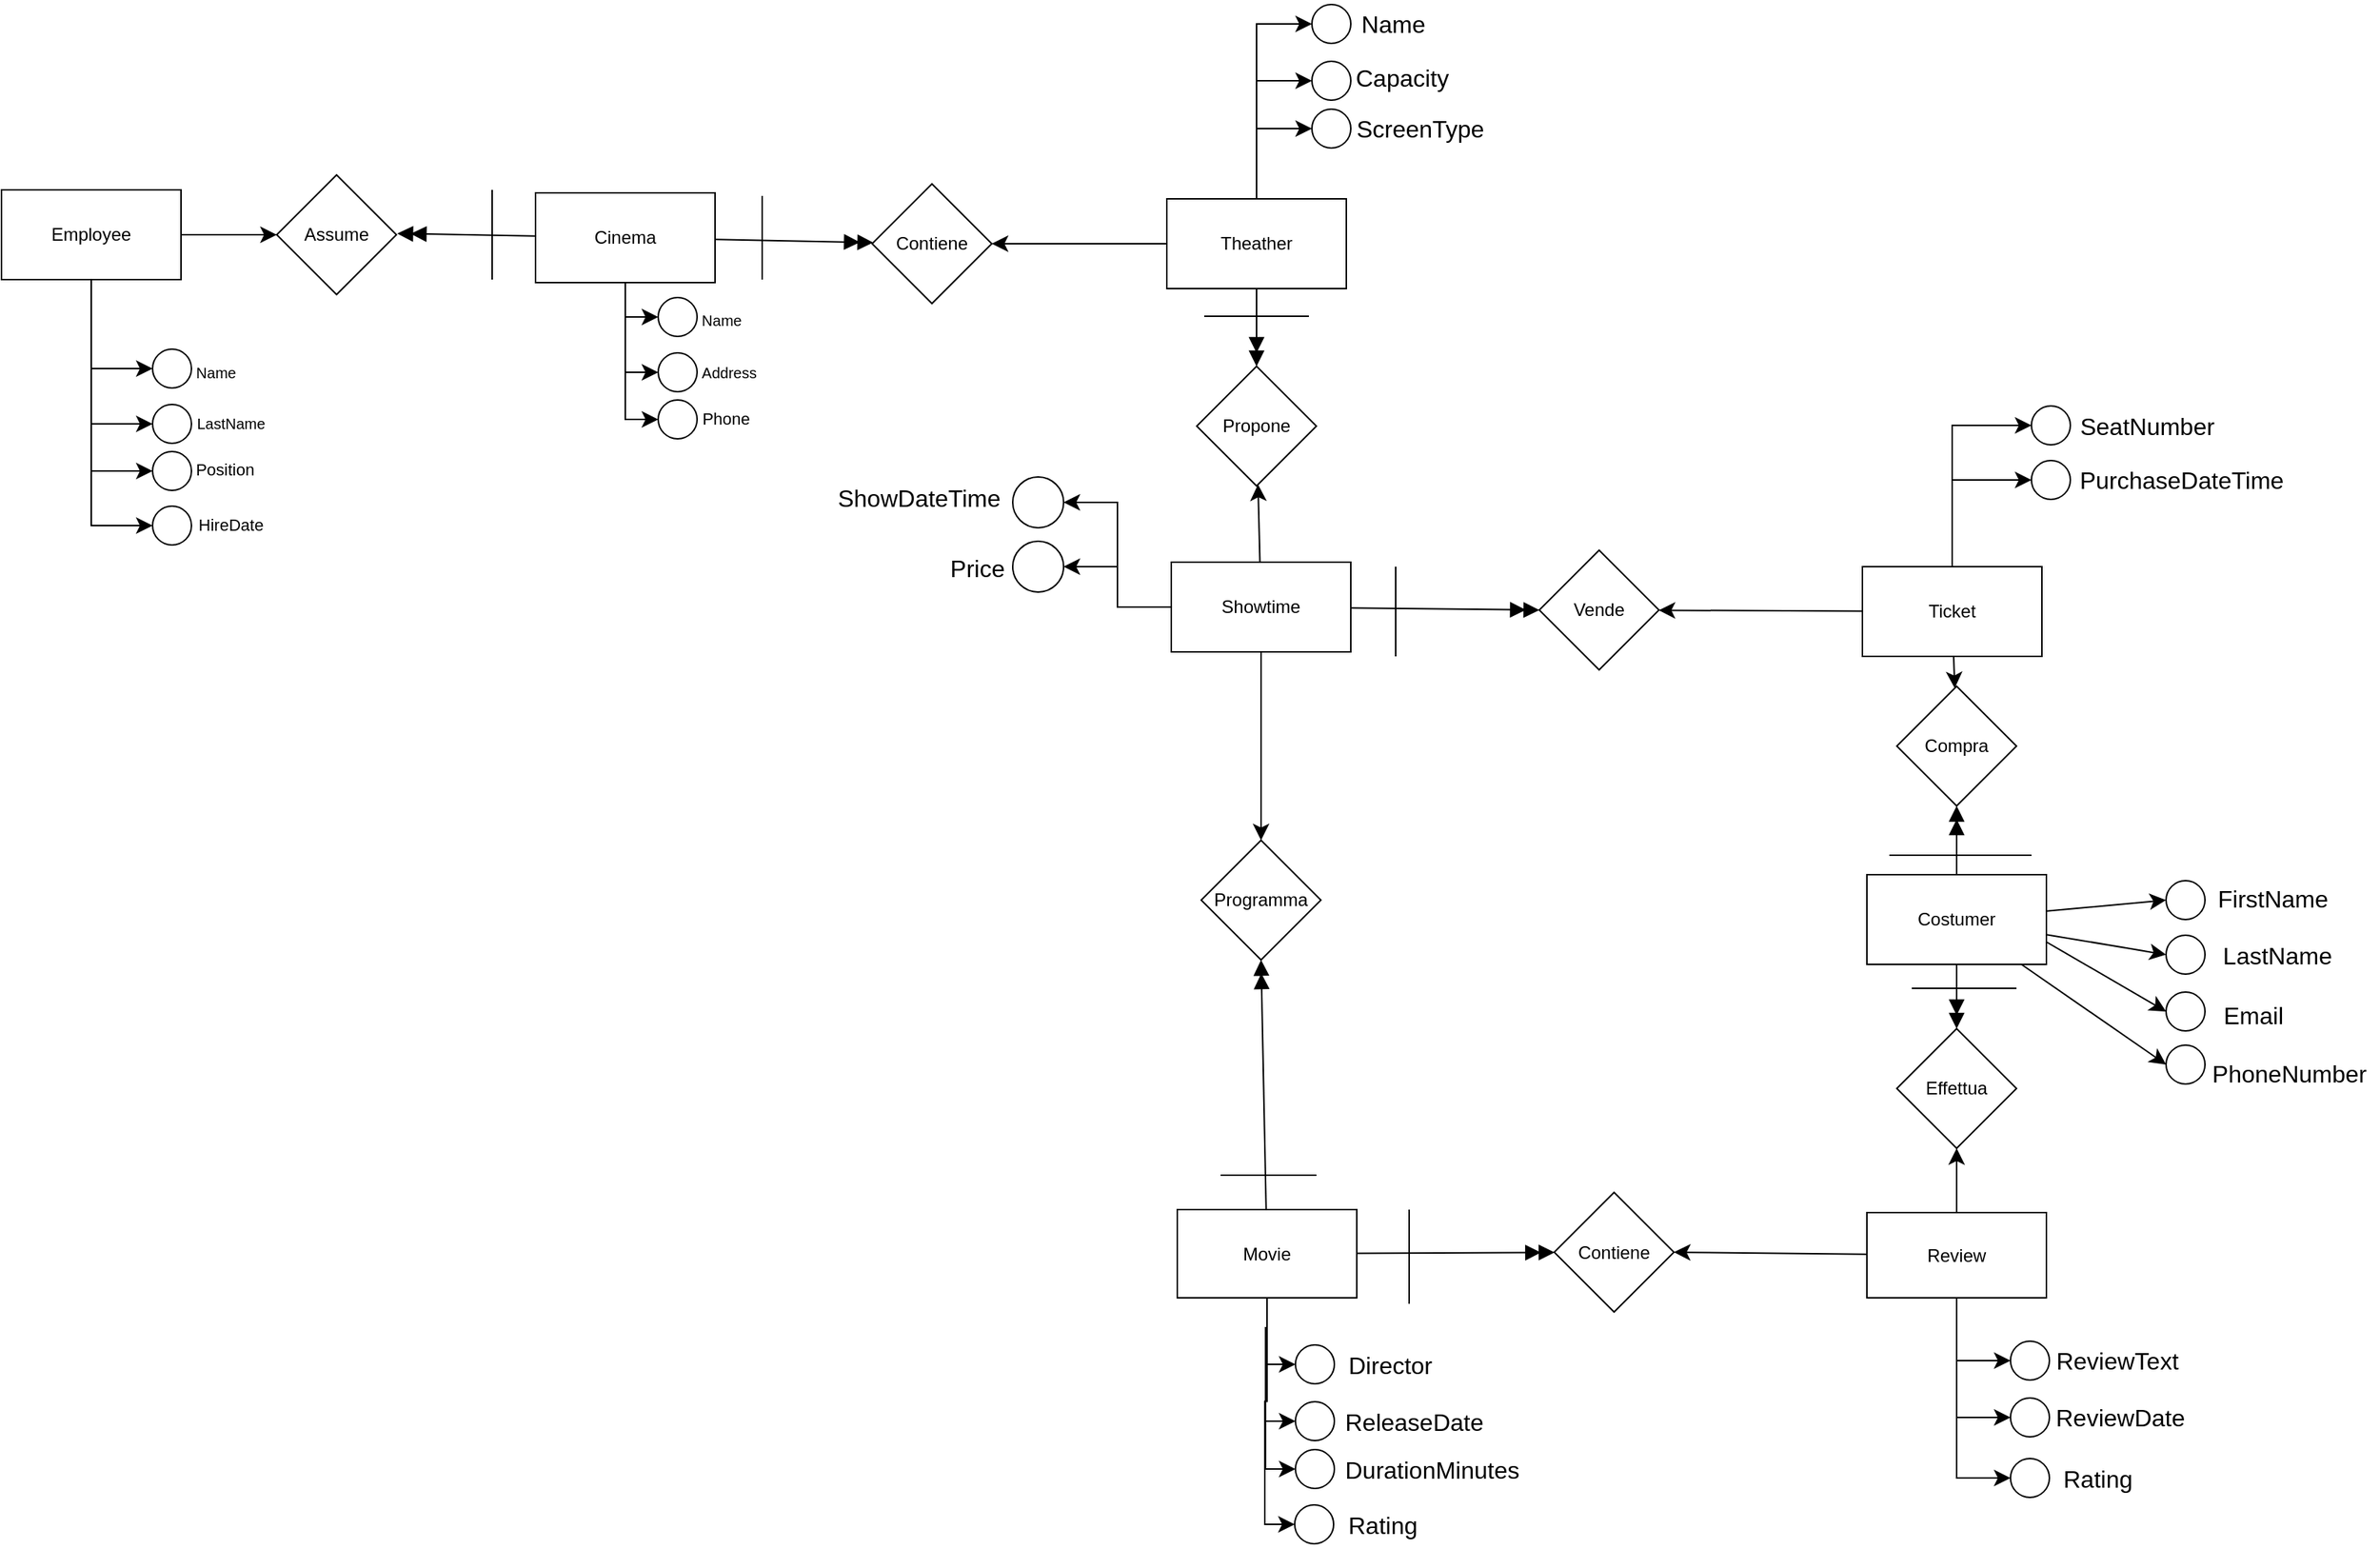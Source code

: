 <mxfile version="24.0.4" type="device">
  <diagram name="Pagina-1" id="0Tp5KuDPUX9IEjLXrzPE">
    <mxGraphModel dx="3469" dy="1516" grid="0" gridSize="10" guides="1" tooltips="1" connect="1" arrows="1" fold="1" page="0" pageScale="1" pageWidth="827" pageHeight="1169" math="0" shadow="0">
      <root>
        <mxCell id="0" />
        <mxCell id="1" parent="0" />
        <mxCell id="72QtoFlMRVsIfOhmQPBF-24" style="edgeStyle=orthogonalEdgeStyle;rounded=0;orthogonalLoop=1;jettySize=auto;html=1;entryX=0;entryY=0.5;entryDx=0;entryDy=0;fontSize=12;startSize=8;endSize=8;" parent="1" source="72QtoFlMRVsIfOhmQPBF-8" target="72QtoFlMRVsIfOhmQPBF-17" edge="1">
          <mxGeometry relative="1" as="geometry" />
        </mxCell>
        <mxCell id="72QtoFlMRVsIfOhmQPBF-25" style="edgeStyle=orthogonalEdgeStyle;rounded=0;orthogonalLoop=1;jettySize=auto;html=1;entryX=0;entryY=0.5;entryDx=0;entryDy=0;fontSize=12;startSize=8;endSize=8;" parent="1" source="72QtoFlMRVsIfOhmQPBF-8" target="72QtoFlMRVsIfOhmQPBF-18" edge="1">
          <mxGeometry relative="1" as="geometry" />
        </mxCell>
        <mxCell id="72QtoFlMRVsIfOhmQPBF-26" style="edgeStyle=orthogonalEdgeStyle;rounded=0;orthogonalLoop=1;jettySize=auto;html=1;fontSize=12;startSize=8;endSize=8;entryX=0;entryY=0.5;entryDx=0;entryDy=0;" parent="1" source="72QtoFlMRVsIfOhmQPBF-8" target="72QtoFlMRVsIfOhmQPBF-19" edge="1">
          <mxGeometry relative="1" as="geometry">
            <mxPoint x="-552" y="79.4" as="targetPoint" />
          </mxGeometry>
        </mxCell>
        <mxCell id="72QtoFlMRVsIfOhmQPBF-39" value="" style="edgeStyle=none;curved=1;rounded=0;orthogonalLoop=1;jettySize=auto;html=1;fontSize=12;startSize=8;endSize=8;endArrow=doubleBlock;endFill=1;" parent="1" source="72QtoFlMRVsIfOhmQPBF-8" target="72QtoFlMRVsIfOhmQPBF-38" edge="1">
          <mxGeometry relative="1" as="geometry" />
        </mxCell>
        <mxCell id="72QtoFlMRVsIfOhmQPBF-44" style="edgeStyle=none;curved=1;rounded=0;orthogonalLoop=1;jettySize=auto;html=1;fontSize=12;startSize=8;endSize=8;endArrow=doubleBlock;endFill=1;" parent="1" source="72QtoFlMRVsIfOhmQPBF-8" edge="1">
          <mxGeometry relative="1" as="geometry">
            <mxPoint x="-704.4" y="-61.8" as="targetPoint" />
          </mxGeometry>
        </mxCell>
        <mxCell id="72QtoFlMRVsIfOhmQPBF-8" value="Cinema" style="rounded=0;whiteSpace=wrap;html=1;" parent="1" vertex="1">
          <mxGeometry x="-612" y="-89" width="120" height="60" as="geometry" />
        </mxCell>
        <mxCell id="72QtoFlMRVsIfOhmQPBF-58" style="edgeStyle=none;curved=1;rounded=0;orthogonalLoop=1;jettySize=auto;html=1;entryX=1;entryY=0.5;entryDx=0;entryDy=0;fontSize=12;startSize=8;endSize=8;" parent="1" source="72QtoFlMRVsIfOhmQPBF-9" target="72QtoFlMRVsIfOhmQPBF-56" edge="1">
          <mxGeometry relative="1" as="geometry" />
        </mxCell>
        <mxCell id="72QtoFlMRVsIfOhmQPBF-67" style="edgeStyle=none;curved=1;rounded=0;orthogonalLoop=1;jettySize=auto;html=1;entryX=0.5;entryY=1;entryDx=0;entryDy=0;fontSize=12;startSize=8;endSize=8;" parent="1" source="72QtoFlMRVsIfOhmQPBF-9" target="72QtoFlMRVsIfOhmQPBF-65" edge="1">
          <mxGeometry relative="1" as="geometry" />
        </mxCell>
        <mxCell id="72QtoFlMRVsIfOhmQPBF-126" style="edgeStyle=orthogonalEdgeStyle;rounded=0;orthogonalLoop=1;jettySize=auto;html=1;fontSize=12;startSize=8;endSize=8;entryX=0;entryY=0.5;entryDx=0;entryDy=0;" parent="1" source="72QtoFlMRVsIfOhmQPBF-9" target="72QtoFlMRVsIfOhmQPBF-120" edge="1">
          <mxGeometry relative="1" as="geometry">
            <mxPoint x="338.0" y="695.429" as="targetPoint" />
          </mxGeometry>
        </mxCell>
        <mxCell id="72QtoFlMRVsIfOhmQPBF-128" style="edgeStyle=orthogonalEdgeStyle;rounded=0;orthogonalLoop=1;jettySize=auto;html=1;fontSize=12;startSize=8;endSize=8;entryX=0;entryY=0.5;entryDx=0;entryDy=0;" parent="1" source="72QtoFlMRVsIfOhmQPBF-9" target="72QtoFlMRVsIfOhmQPBF-118" edge="1">
          <mxGeometry relative="1" as="geometry">
            <mxPoint x="338.0" y="732.0" as="targetPoint" />
          </mxGeometry>
        </mxCell>
        <mxCell id="72QtoFlMRVsIfOhmQPBF-130" style="edgeStyle=orthogonalEdgeStyle;rounded=0;orthogonalLoop=1;jettySize=auto;html=1;fontSize=12;startSize=8;endSize=8;entryX=0;entryY=0.5;entryDx=0;entryDy=0;" parent="1" source="72QtoFlMRVsIfOhmQPBF-9" target="72QtoFlMRVsIfOhmQPBF-123" edge="1">
          <mxGeometry relative="1" as="geometry">
            <mxPoint x="338.0" y="775.429" as="targetPoint" />
          </mxGeometry>
        </mxCell>
        <mxCell id="72QtoFlMRVsIfOhmQPBF-9" value="Review" style="rounded=0;whiteSpace=wrap;html=1;" parent="1" vertex="1">
          <mxGeometry x="278" y="593" width="120" height="57" as="geometry" />
        </mxCell>
        <mxCell id="72QtoFlMRVsIfOhmQPBF-40" style="edgeStyle=none;curved=1;rounded=0;orthogonalLoop=1;jettySize=auto;html=1;entryX=1;entryY=0.5;entryDx=0;entryDy=0;fontSize=12;startSize=8;endSize=8;" parent="1" source="72QtoFlMRVsIfOhmQPBF-10" target="72QtoFlMRVsIfOhmQPBF-38" edge="1">
          <mxGeometry relative="1" as="geometry" />
        </mxCell>
        <mxCell id="72QtoFlMRVsIfOhmQPBF-48" style="edgeStyle=none;curved=1;rounded=0;orthogonalLoop=1;jettySize=auto;html=1;fontSize=12;startSize=8;endSize=8;endArrow=doubleBlock;endFill=1;" parent="1" source="72QtoFlMRVsIfOhmQPBF-10" edge="1">
          <mxGeometry relative="1" as="geometry">
            <mxPoint x="-130" y="27" as="targetPoint" />
          </mxGeometry>
        </mxCell>
        <mxCell id="72QtoFlMRVsIfOhmQPBF-97" style="edgeStyle=orthogonalEdgeStyle;rounded=0;orthogonalLoop=1;jettySize=auto;html=1;fontSize=12;startSize=8;endSize=8;entryX=0;entryY=0.5;entryDx=0;entryDy=0;" parent="1" source="72QtoFlMRVsIfOhmQPBF-10" target="72QtoFlMRVsIfOhmQPBF-78" edge="1">
          <mxGeometry relative="1" as="geometry">
            <mxPoint x="-130" y="-134.286" as="targetPoint" />
          </mxGeometry>
        </mxCell>
        <mxCell id="72QtoFlMRVsIfOhmQPBF-98" style="edgeStyle=orthogonalEdgeStyle;rounded=0;orthogonalLoop=1;jettySize=auto;html=1;fontSize=12;startSize=8;endSize=8;entryX=0;entryY=0.5;entryDx=0;entryDy=0;" parent="1" source="72QtoFlMRVsIfOhmQPBF-10" target="72QtoFlMRVsIfOhmQPBF-77" edge="1">
          <mxGeometry relative="1" as="geometry">
            <mxPoint x="-130" y="-173" as="targetPoint" />
          </mxGeometry>
        </mxCell>
        <mxCell id="72QtoFlMRVsIfOhmQPBF-99" style="edgeStyle=orthogonalEdgeStyle;rounded=0;orthogonalLoop=1;jettySize=auto;html=1;fontSize=12;startSize=8;endSize=8;entryX=0;entryY=0.5;entryDx=0;entryDy=0;" parent="1" source="72QtoFlMRVsIfOhmQPBF-10" target="72QtoFlMRVsIfOhmQPBF-79" edge="1">
          <mxGeometry relative="1" as="geometry">
            <mxPoint x="-130" y="-205.143" as="targetPoint" />
          </mxGeometry>
        </mxCell>
        <mxCell id="72QtoFlMRVsIfOhmQPBF-10" value="Theather" style="rounded=0;whiteSpace=wrap;html=1;" parent="1" vertex="1">
          <mxGeometry x="-190" y="-85" width="120" height="60" as="geometry" />
        </mxCell>
        <mxCell id="72QtoFlMRVsIfOhmQPBF-54" style="edgeStyle=none;curved=1;rounded=0;orthogonalLoop=1;jettySize=auto;html=1;entryX=0.5;entryY=1;entryDx=0;entryDy=0;fontSize=12;startSize=8;endSize=8;endArrow=doubleBlock;endFill=1;" parent="1" source="72QtoFlMRVsIfOhmQPBF-11" target="72QtoFlMRVsIfOhmQPBF-52" edge="1">
          <mxGeometry relative="1" as="geometry" />
        </mxCell>
        <mxCell id="72QtoFlMRVsIfOhmQPBF-57" value="" style="edgeStyle=none;curved=1;rounded=0;orthogonalLoop=1;jettySize=auto;html=1;fontSize=12;startSize=8;endSize=8;endArrow=doubleBlock;endFill=1;" parent="1" source="72QtoFlMRVsIfOhmQPBF-11" target="72QtoFlMRVsIfOhmQPBF-56" edge="1">
          <mxGeometry relative="1" as="geometry" />
        </mxCell>
        <mxCell id="72QtoFlMRVsIfOhmQPBF-114" style="edgeStyle=orthogonalEdgeStyle;rounded=0;orthogonalLoop=1;jettySize=auto;html=1;fontSize=12;startSize=8;endSize=8;entryX=0;entryY=0.5;entryDx=0;entryDy=0;" parent="1" source="72QtoFlMRVsIfOhmQPBF-11" target="72QtoFlMRVsIfOhmQPBF-108" edge="1">
          <mxGeometry relative="1" as="geometry">
            <mxPoint x="-123" y="700.0" as="targetPoint" />
          </mxGeometry>
        </mxCell>
        <mxCell id="72QtoFlMRVsIfOhmQPBF-115" style="edgeStyle=orthogonalEdgeStyle;rounded=0;orthogonalLoop=1;jettySize=auto;html=1;fontSize=12;startSize=8;endSize=8;entryX=0;entryY=0.5;entryDx=0;entryDy=0;" parent="1" source="72QtoFlMRVsIfOhmQPBF-11" target="72QtoFlMRVsIfOhmQPBF-106" edge="1">
          <mxGeometry relative="1" as="geometry">
            <mxPoint x="-123" y="738.857" as="targetPoint" />
          </mxGeometry>
        </mxCell>
        <mxCell id="72QtoFlMRVsIfOhmQPBF-116" style="edgeStyle=orthogonalEdgeStyle;rounded=0;orthogonalLoop=1;jettySize=auto;html=1;fontSize=12;startSize=8;endSize=8;entryX=0;entryY=0.5;entryDx=0;entryDy=0;" parent="1" source="72QtoFlMRVsIfOhmQPBF-11" target="72QtoFlMRVsIfOhmQPBF-107" edge="1">
          <mxGeometry relative="1" as="geometry">
            <mxPoint x="-123" y="766.286" as="targetPoint" />
          </mxGeometry>
        </mxCell>
        <mxCell id="72QtoFlMRVsIfOhmQPBF-117" style="edgeStyle=orthogonalEdgeStyle;rounded=0;orthogonalLoop=1;jettySize=auto;html=1;fontSize=12;startSize=8;endSize=8;entryX=0;entryY=0.5;entryDx=0;entryDy=0;" parent="1" source="72QtoFlMRVsIfOhmQPBF-11" target="72QtoFlMRVsIfOhmQPBF-112" edge="1">
          <mxGeometry relative="1" as="geometry">
            <mxPoint x="-123" y="807.429" as="targetPoint" />
          </mxGeometry>
        </mxCell>
        <mxCell id="72QtoFlMRVsIfOhmQPBF-11" value="Movie" style="rounded=0;whiteSpace=wrap;html=1;" parent="1" vertex="1">
          <mxGeometry x="-183" y="591" width="120" height="59" as="geometry" />
        </mxCell>
        <mxCell id="72QtoFlMRVsIfOhmQPBF-47" value="" style="edgeStyle=none;curved=1;rounded=0;orthogonalLoop=1;jettySize=auto;html=1;fontSize=12;startSize=8;endSize=8;" parent="1" source="72QtoFlMRVsIfOhmQPBF-12" target="72QtoFlMRVsIfOhmQPBF-46" edge="1">
          <mxGeometry relative="1" as="geometry" />
        </mxCell>
        <mxCell id="72QtoFlMRVsIfOhmQPBF-53" value="" style="edgeStyle=none;curved=1;rounded=0;orthogonalLoop=1;jettySize=auto;html=1;fontSize=12;startSize=8;endSize=8;" parent="1" source="72QtoFlMRVsIfOhmQPBF-12" target="72QtoFlMRVsIfOhmQPBF-52" edge="1">
          <mxGeometry relative="1" as="geometry" />
        </mxCell>
        <mxCell id="72QtoFlMRVsIfOhmQPBF-61" style="edgeStyle=none;curved=1;rounded=0;orthogonalLoop=1;jettySize=auto;html=1;entryX=0;entryY=0.5;entryDx=0;entryDy=0;fontSize=12;startSize=8;endSize=8;endArrow=doubleBlock;endFill=1;" parent="1" source="72QtoFlMRVsIfOhmQPBF-12" target="72QtoFlMRVsIfOhmQPBF-59" edge="1">
          <mxGeometry relative="1" as="geometry" />
        </mxCell>
        <mxCell id="72QtoFlMRVsIfOhmQPBF-104" style="edgeStyle=orthogonalEdgeStyle;rounded=0;orthogonalLoop=1;jettySize=auto;html=1;entryX=1;entryY=0.5;entryDx=0;entryDy=0;fontSize=12;startSize=8;endSize=8;" parent="1" source="72QtoFlMRVsIfOhmQPBF-12" target="72QtoFlMRVsIfOhmQPBF-102" edge="1">
          <mxGeometry relative="1" as="geometry" />
        </mxCell>
        <mxCell id="72QtoFlMRVsIfOhmQPBF-105" style="edgeStyle=orthogonalEdgeStyle;rounded=0;orthogonalLoop=1;jettySize=auto;html=1;entryX=1;entryY=0.5;entryDx=0;entryDy=0;fontSize=12;startSize=8;endSize=8;" parent="1" source="72QtoFlMRVsIfOhmQPBF-12" target="72QtoFlMRVsIfOhmQPBF-100" edge="1">
          <mxGeometry relative="1" as="geometry" />
        </mxCell>
        <mxCell id="72QtoFlMRVsIfOhmQPBF-12" value="Showtime" style="rounded=0;whiteSpace=wrap;html=1;" parent="1" vertex="1">
          <mxGeometry x="-187" y="158" width="120" height="60" as="geometry" />
        </mxCell>
        <mxCell id="72QtoFlMRVsIfOhmQPBF-60" value="" style="edgeStyle=none;curved=1;rounded=0;orthogonalLoop=1;jettySize=auto;html=1;fontSize=12;startSize=8;endSize=8;" parent="1" source="72QtoFlMRVsIfOhmQPBF-13" target="72QtoFlMRVsIfOhmQPBF-59" edge="1">
          <mxGeometry relative="1" as="geometry" />
        </mxCell>
        <mxCell id="72QtoFlMRVsIfOhmQPBF-71" style="edgeStyle=none;curved=1;rounded=0;orthogonalLoop=1;jettySize=auto;html=1;fontSize=12;startSize=8;endSize=8;" parent="1" source="72QtoFlMRVsIfOhmQPBF-13" target="72QtoFlMRVsIfOhmQPBF-69" edge="1">
          <mxGeometry relative="1" as="geometry" />
        </mxCell>
        <mxCell id="72QtoFlMRVsIfOhmQPBF-147" style="edgeStyle=orthogonalEdgeStyle;rounded=0;orthogonalLoop=1;jettySize=auto;html=1;entryX=0;entryY=0.5;entryDx=0;entryDy=0;fontSize=12;startSize=8;endSize=8;" parent="1" source="72QtoFlMRVsIfOhmQPBF-13" target="72QtoFlMRVsIfOhmQPBF-146" edge="1">
          <mxGeometry relative="1" as="geometry" />
        </mxCell>
        <mxCell id="72QtoFlMRVsIfOhmQPBF-148" style="edgeStyle=orthogonalEdgeStyle;rounded=0;orthogonalLoop=1;jettySize=auto;html=1;entryX=0;entryY=0.5;entryDx=0;entryDy=0;fontSize=12;startSize=8;endSize=8;" parent="1" source="72QtoFlMRVsIfOhmQPBF-13" target="72QtoFlMRVsIfOhmQPBF-145" edge="1">
          <mxGeometry relative="1" as="geometry" />
        </mxCell>
        <mxCell id="72QtoFlMRVsIfOhmQPBF-13" value="Ticket" style="rounded=0;whiteSpace=wrap;html=1;" parent="1" vertex="1">
          <mxGeometry x="275" y="161" width="120" height="60" as="geometry" />
        </mxCell>
        <mxCell id="72QtoFlMRVsIfOhmQPBF-66" value="" style="edgeStyle=none;curved=1;rounded=0;orthogonalLoop=1;jettySize=auto;html=1;fontSize=12;startSize=8;endSize=8;endArrow=doubleBlock;endFill=1;" parent="1" source="72QtoFlMRVsIfOhmQPBF-14" target="72QtoFlMRVsIfOhmQPBF-65" edge="1">
          <mxGeometry relative="1" as="geometry" />
        </mxCell>
        <mxCell id="72QtoFlMRVsIfOhmQPBF-70" style="edgeStyle=none;curved=1;rounded=0;orthogonalLoop=1;jettySize=auto;html=1;fontSize=12;startSize=8;endSize=8;endArrow=doubleBlock;endFill=1;" parent="1" source="72QtoFlMRVsIfOhmQPBF-14" target="72QtoFlMRVsIfOhmQPBF-69" edge="1">
          <mxGeometry relative="1" as="geometry" />
        </mxCell>
        <mxCell id="72QtoFlMRVsIfOhmQPBF-137" style="edgeStyle=none;curved=1;rounded=0;orthogonalLoop=1;jettySize=auto;html=1;entryX=0;entryY=0.5;entryDx=0;entryDy=0;fontSize=12;startSize=8;endSize=8;" parent="1" source="72QtoFlMRVsIfOhmQPBF-14" target="72QtoFlMRVsIfOhmQPBF-134" edge="1">
          <mxGeometry relative="1" as="geometry" />
        </mxCell>
        <mxCell id="72QtoFlMRVsIfOhmQPBF-138" style="edgeStyle=none;curved=1;rounded=0;orthogonalLoop=1;jettySize=auto;html=1;entryX=0;entryY=0.5;entryDx=0;entryDy=0;fontSize=12;startSize=8;endSize=8;" parent="1" source="72QtoFlMRVsIfOhmQPBF-14" target="72QtoFlMRVsIfOhmQPBF-135" edge="1">
          <mxGeometry relative="1" as="geometry" />
        </mxCell>
        <mxCell id="72QtoFlMRVsIfOhmQPBF-139" style="edgeStyle=none;curved=1;rounded=0;orthogonalLoop=1;jettySize=auto;html=1;entryX=0;entryY=0.5;entryDx=0;entryDy=0;fontSize=12;startSize=8;endSize=8;exitX=1;exitY=0.75;exitDx=0;exitDy=0;" parent="1" source="72QtoFlMRVsIfOhmQPBF-14" target="72QtoFlMRVsIfOhmQPBF-136" edge="1">
          <mxGeometry relative="1" as="geometry" />
        </mxCell>
        <mxCell id="72QtoFlMRVsIfOhmQPBF-142" style="edgeStyle=none;curved=1;rounded=0;orthogonalLoop=1;jettySize=auto;html=1;entryX=0;entryY=0.5;entryDx=0;entryDy=0;fontSize=12;startSize=8;endSize=8;" parent="1" source="72QtoFlMRVsIfOhmQPBF-14" target="72QtoFlMRVsIfOhmQPBF-141" edge="1">
          <mxGeometry relative="1" as="geometry" />
        </mxCell>
        <mxCell id="72QtoFlMRVsIfOhmQPBF-14" value="Costumer" style="rounded=0;whiteSpace=wrap;html=1;" parent="1" vertex="1">
          <mxGeometry x="278" y="367" width="120" height="60" as="geometry" />
        </mxCell>
        <mxCell id="72QtoFlMRVsIfOhmQPBF-43" value="" style="edgeStyle=none;curved=1;rounded=0;orthogonalLoop=1;jettySize=auto;html=1;fontSize=12;startSize=8;endSize=8;" parent="1" source="72QtoFlMRVsIfOhmQPBF-16" target="72QtoFlMRVsIfOhmQPBF-42" edge="1">
          <mxGeometry relative="1" as="geometry" />
        </mxCell>
        <mxCell id="72QtoFlMRVsIfOhmQPBF-87" style="edgeStyle=orthogonalEdgeStyle;rounded=0;orthogonalLoop=1;jettySize=auto;html=1;fontSize=12;startSize=8;endSize=8;entryX=0;entryY=0.5;entryDx=0;entryDy=0;" parent="1" source="72QtoFlMRVsIfOhmQPBF-16" target="72QtoFlMRVsIfOhmQPBF-81" edge="1">
          <mxGeometry relative="1" as="geometry">
            <mxPoint x="-909" y="36.0" as="targetPoint" />
            <Array as="points">
              <mxPoint x="-909" y="29" />
            </Array>
          </mxGeometry>
        </mxCell>
        <mxCell id="72QtoFlMRVsIfOhmQPBF-88" style="edgeStyle=orthogonalEdgeStyle;rounded=0;orthogonalLoop=1;jettySize=auto;html=1;fontSize=12;startSize=8;endSize=8;entryX=0;entryY=0.5;entryDx=0;entryDy=0;" parent="1" source="72QtoFlMRVsIfOhmQPBF-16" target="72QtoFlMRVsIfOhmQPBF-82" edge="1">
          <mxGeometry relative="1" as="geometry">
            <mxPoint x="-909" y="73.714" as="targetPoint" />
          </mxGeometry>
        </mxCell>
        <mxCell id="72QtoFlMRVsIfOhmQPBF-89" style="edgeStyle=orthogonalEdgeStyle;rounded=0;orthogonalLoop=1;jettySize=auto;html=1;fontSize=12;startSize=8;endSize=8;entryX=0;entryY=0.5;entryDx=0;entryDy=0;" parent="1" source="72QtoFlMRVsIfOhmQPBF-16" target="72QtoFlMRVsIfOhmQPBF-83" edge="1">
          <mxGeometry relative="1" as="geometry">
            <mxPoint x="-909" y="103.429" as="targetPoint" />
          </mxGeometry>
        </mxCell>
        <mxCell id="72QtoFlMRVsIfOhmQPBF-92" style="edgeStyle=orthogonalEdgeStyle;rounded=0;orthogonalLoop=1;jettySize=auto;html=1;fontSize=12;startSize=8;endSize=8;entryX=0;entryY=0.5;entryDx=0;entryDy=0;" parent="1" source="72QtoFlMRVsIfOhmQPBF-16" target="72QtoFlMRVsIfOhmQPBF-90" edge="1">
          <mxGeometry relative="1" as="geometry">
            <mxPoint x="-909" y="139" as="targetPoint" />
          </mxGeometry>
        </mxCell>
        <mxCell id="72QtoFlMRVsIfOhmQPBF-16" value="Employee" style="rounded=0;whiteSpace=wrap;html=1;" parent="1" vertex="1">
          <mxGeometry x="-969" y="-91" width="120" height="60" as="geometry" />
        </mxCell>
        <mxCell id="72QtoFlMRVsIfOhmQPBF-17" value="" style="ellipse;whiteSpace=wrap;html=1;aspect=fixed;" parent="1" vertex="1">
          <mxGeometry x="-530" y="-19" width="26" height="26" as="geometry" />
        </mxCell>
        <mxCell id="72QtoFlMRVsIfOhmQPBF-18" value="" style="ellipse;whiteSpace=wrap;html=1;aspect=fixed;" parent="1" vertex="1">
          <mxGeometry x="-530" y="18" width="26" height="26" as="geometry" />
        </mxCell>
        <mxCell id="72QtoFlMRVsIfOhmQPBF-19" value="" style="ellipse;whiteSpace=wrap;html=1;aspect=fixed;" parent="1" vertex="1">
          <mxGeometry x="-530" y="49.5" width="26" height="26" as="geometry" />
        </mxCell>
        <mxCell id="72QtoFlMRVsIfOhmQPBF-20" value="&lt;font style=&quot;font-size: 10px;&quot;&gt;Name&lt;/font&gt;" style="text;html=1;align=center;verticalAlign=middle;resizable=0;points=[];autosize=1;strokeColor=none;fillColor=none;fontSize=16;" parent="1" vertex="1">
          <mxGeometry x="-510.5" y="-21.5" width="45" height="31" as="geometry" />
        </mxCell>
        <mxCell id="72QtoFlMRVsIfOhmQPBF-22" value="&lt;font style=&quot;font-size: 10px;&quot;&gt;Address&lt;/font&gt;" style="text;html=1;align=center;verticalAlign=middle;resizable=0;points=[];autosize=1;strokeColor=none;fillColor=none;fontSize=16;" parent="1" vertex="1">
          <mxGeometry x="-510.5" y="13" width="55" height="31" as="geometry" />
        </mxCell>
        <mxCell id="72QtoFlMRVsIfOhmQPBF-23" value="&lt;font style=&quot;font-size: 11px;&quot;&gt;Phone&lt;/font&gt;" style="text;html=1;align=center;verticalAlign=middle;resizable=0;points=[];autosize=1;strokeColor=none;fillColor=none;fontSize=16;" parent="1" vertex="1">
          <mxGeometry x="-510.5" y="44" width="50" height="31" as="geometry" />
        </mxCell>
        <mxCell id="72QtoFlMRVsIfOhmQPBF-38" value="Contiene" style="rhombus;whiteSpace=wrap;html=1;rounded=0;" parent="1" vertex="1">
          <mxGeometry x="-387" y="-95" width="80" height="80" as="geometry" />
        </mxCell>
        <mxCell id="72QtoFlMRVsIfOhmQPBF-41" value="" style="endArrow=none;html=1;rounded=0;fontSize=12;startSize=8;endSize=8;curved=1;" parent="1" edge="1">
          <mxGeometry width="50" height="50" relative="1" as="geometry">
            <mxPoint x="-460.5" y="-31" as="sourcePoint" />
            <mxPoint x="-460.5" y="-87" as="targetPoint" />
          </mxGeometry>
        </mxCell>
        <mxCell id="72QtoFlMRVsIfOhmQPBF-42" value="Assume" style="rhombus;whiteSpace=wrap;html=1;rounded=0;" parent="1" vertex="1">
          <mxGeometry x="-785" y="-101" width="80" height="80" as="geometry" />
        </mxCell>
        <mxCell id="72QtoFlMRVsIfOhmQPBF-45" value="" style="endArrow=none;html=1;rounded=0;fontSize=12;startSize=8;endSize=8;curved=1;" parent="1" edge="1">
          <mxGeometry width="50" height="50" relative="1" as="geometry">
            <mxPoint x="-641" y="-31" as="sourcePoint" />
            <mxPoint x="-641" y="-91" as="targetPoint" />
          </mxGeometry>
        </mxCell>
        <mxCell id="72QtoFlMRVsIfOhmQPBF-46" value="Propone" style="rhombus;whiteSpace=wrap;html=1;rounded=0;" parent="1" vertex="1">
          <mxGeometry x="-170" y="27" width="80" height="80" as="geometry" />
        </mxCell>
        <mxCell id="72QtoFlMRVsIfOhmQPBF-49" value="" style="endArrow=none;html=1;rounded=0;fontSize=12;startSize=8;endSize=8;curved=1;" parent="1" edge="1">
          <mxGeometry width="50" height="50" relative="1" as="geometry">
            <mxPoint x="-165" y="-6.5" as="sourcePoint" />
            <mxPoint x="-95" y="-6.5" as="targetPoint" />
          </mxGeometry>
        </mxCell>
        <mxCell id="72QtoFlMRVsIfOhmQPBF-52" value="Programma" style="rhombus;whiteSpace=wrap;html=1;rounded=0;" parent="1" vertex="1">
          <mxGeometry x="-167" y="344" width="80" height="80" as="geometry" />
        </mxCell>
        <mxCell id="72QtoFlMRVsIfOhmQPBF-56" value="Contiene" style="rhombus;whiteSpace=wrap;html=1;rounded=0;" parent="1" vertex="1">
          <mxGeometry x="69" y="579.5" width="80" height="80" as="geometry" />
        </mxCell>
        <mxCell id="72QtoFlMRVsIfOhmQPBF-59" value="Vende" style="rhombus;whiteSpace=wrap;html=1;rounded=0;" parent="1" vertex="1">
          <mxGeometry x="59" y="150" width="80" height="80" as="geometry" />
        </mxCell>
        <mxCell id="72QtoFlMRVsIfOhmQPBF-65" value="Effettua" style="rhombus;whiteSpace=wrap;html=1;rounded=0;" parent="1" vertex="1">
          <mxGeometry x="298" y="470" width="80" height="80" as="geometry" />
        </mxCell>
        <mxCell id="72QtoFlMRVsIfOhmQPBF-69" value="Compra" style="rhombus;whiteSpace=wrap;html=1;" parent="1" vertex="1">
          <mxGeometry x="298" y="241" width="80" height="80" as="geometry" />
        </mxCell>
        <mxCell id="72QtoFlMRVsIfOhmQPBF-72" value="" style="endArrow=none;html=1;rounded=0;fontSize=12;startSize=8;endSize=8;curved=1;" parent="1" edge="1">
          <mxGeometry width="50" height="50" relative="1" as="geometry">
            <mxPoint x="-28" y="654" as="sourcePoint" />
            <mxPoint x="-28" y="591" as="targetPoint" />
          </mxGeometry>
        </mxCell>
        <mxCell id="72QtoFlMRVsIfOhmQPBF-73" value="" style="endArrow=none;html=1;rounded=0;fontSize=12;startSize=8;endSize=8;curved=1;" parent="1" edge="1">
          <mxGeometry width="50" height="50" relative="1" as="geometry">
            <mxPoint x="-154" y="568" as="sourcePoint" />
            <mxPoint x="-90" y="568" as="targetPoint" />
          </mxGeometry>
        </mxCell>
        <mxCell id="72QtoFlMRVsIfOhmQPBF-74" value="" style="endArrow=none;html=1;rounded=0;fontSize=12;startSize=8;endSize=8;curved=1;" parent="1" edge="1">
          <mxGeometry width="50" height="50" relative="1" as="geometry">
            <mxPoint x="-37" y="221" as="sourcePoint" />
            <mxPoint x="-37" y="161" as="targetPoint" />
          </mxGeometry>
        </mxCell>
        <mxCell id="72QtoFlMRVsIfOhmQPBF-75" value="" style="endArrow=none;html=1;rounded=0;fontSize=12;startSize=8;endSize=8;curved=1;" parent="1" edge="1">
          <mxGeometry width="50" height="50" relative="1" as="geometry">
            <mxPoint x="308" y="443" as="sourcePoint" />
            <mxPoint x="378" y="443" as="targetPoint" />
          </mxGeometry>
        </mxCell>
        <mxCell id="72QtoFlMRVsIfOhmQPBF-76" value="" style="endArrow=none;html=1;rounded=0;fontSize=12;startSize=8;endSize=8;curved=1;" parent="1" edge="1">
          <mxGeometry width="50" height="50" relative="1" as="geometry">
            <mxPoint x="293" y="354" as="sourcePoint" />
            <mxPoint x="388" y="354" as="targetPoint" />
          </mxGeometry>
        </mxCell>
        <mxCell id="72QtoFlMRVsIfOhmQPBF-77" value="" style="ellipse;whiteSpace=wrap;html=1;aspect=fixed;" parent="1" vertex="1">
          <mxGeometry x="-93" y="-177" width="26" height="26" as="geometry" />
        </mxCell>
        <mxCell id="72QtoFlMRVsIfOhmQPBF-78" value="" style="ellipse;whiteSpace=wrap;html=1;aspect=fixed;" parent="1" vertex="1">
          <mxGeometry x="-93" y="-145" width="26" height="26" as="geometry" />
        </mxCell>
        <mxCell id="72QtoFlMRVsIfOhmQPBF-79" value="" style="ellipse;whiteSpace=wrap;html=1;aspect=fixed;" parent="1" vertex="1">
          <mxGeometry x="-93" y="-215" width="26" height="26" as="geometry" />
        </mxCell>
        <mxCell id="72QtoFlMRVsIfOhmQPBF-80" value="Name" style="text;html=1;align=center;verticalAlign=middle;resizable=0;points=[];autosize=1;strokeColor=none;fillColor=none;fontSize=16;" parent="1" vertex="1">
          <mxGeometry x="-70" y="-217.5" width="61" height="31" as="geometry" />
        </mxCell>
        <mxCell id="72QtoFlMRVsIfOhmQPBF-81" value="" style="ellipse;whiteSpace=wrap;html=1;aspect=fixed;" parent="1" vertex="1">
          <mxGeometry x="-868" y="15.5" width="26" height="26" as="geometry" />
        </mxCell>
        <mxCell id="72QtoFlMRVsIfOhmQPBF-82" value="" style="ellipse;whiteSpace=wrap;html=1;aspect=fixed;" parent="1" vertex="1">
          <mxGeometry x="-868" y="52.5" width="26" height="26" as="geometry" />
        </mxCell>
        <mxCell id="72QtoFlMRVsIfOhmQPBF-83" value="" style="ellipse;whiteSpace=wrap;html=1;aspect=fixed;" parent="1" vertex="1">
          <mxGeometry x="-868" y="84" width="26" height="26" as="geometry" />
        </mxCell>
        <mxCell id="72QtoFlMRVsIfOhmQPBF-84" value="&lt;font style=&quot;font-size: 10px;&quot;&gt;Name&lt;/font&gt;" style="text;html=1;align=center;verticalAlign=middle;resizable=0;points=[];autosize=1;strokeColor=none;fillColor=none;fontSize=16;" parent="1" vertex="1">
          <mxGeometry x="-848.5" y="13" width="45" height="31" as="geometry" />
        </mxCell>
        <mxCell id="72QtoFlMRVsIfOhmQPBF-85" value="&lt;font style=&quot;font-size: 10px;&quot;&gt;LastName&lt;/font&gt;" style="text;html=1;align=center;verticalAlign=middle;resizable=0;points=[];autosize=1;strokeColor=none;fillColor=none;fontSize=16;" parent="1" vertex="1">
          <mxGeometry x="-848.5" y="47.5" width="64" height="31" as="geometry" />
        </mxCell>
        <mxCell id="72QtoFlMRVsIfOhmQPBF-86" value="&lt;font style=&quot;font-size: 11px;&quot;&gt;Position&lt;/font&gt;" style="text;html=1;align=center;verticalAlign=middle;resizable=0;points=[];autosize=1;strokeColor=none;fillColor=none;fontSize=16;" parent="1" vertex="1">
          <mxGeometry x="-849" y="78.5" width="57" height="31" as="geometry" />
        </mxCell>
        <mxCell id="72QtoFlMRVsIfOhmQPBF-90" value="" style="ellipse;whiteSpace=wrap;html=1;aspect=fixed;" parent="1" vertex="1">
          <mxGeometry x="-868" y="120.5" width="26" height="26" as="geometry" />
        </mxCell>
        <mxCell id="72QtoFlMRVsIfOhmQPBF-91" value="&lt;font style=&quot;font-size: 11px;&quot;&gt;HireDate&lt;/font&gt;" style="text;html=1;align=center;verticalAlign=middle;resizable=0;points=[];autosize=1;strokeColor=none;fillColor=none;fontSize=16;" parent="1" vertex="1">
          <mxGeometry x="-847" y="115.5" width="61" height="31" as="geometry" />
        </mxCell>
        <mxCell id="72QtoFlMRVsIfOhmQPBF-93" value="Capacity" style="text;html=1;align=center;verticalAlign=middle;resizable=0;points=[];autosize=1;strokeColor=none;fillColor=none;fontSize=16;" parent="1" vertex="1">
          <mxGeometry x="-73" y="-182" width="80" height="31" as="geometry" />
        </mxCell>
        <mxCell id="72QtoFlMRVsIfOhmQPBF-95" value="ScreenType" style="text;html=1;align=center;verticalAlign=middle;resizable=0;points=[];autosize=1;strokeColor=none;fillColor=none;fontSize=16;" parent="1" vertex="1">
          <mxGeometry x="-73" y="-147.5" width="103" height="31" as="geometry" />
        </mxCell>
        <mxCell id="72QtoFlMRVsIfOhmQPBF-100" value="" style="ellipse;whiteSpace=wrap;html=1;aspect=fixed;" parent="1" vertex="1">
          <mxGeometry x="-293" y="101" width="34" height="34" as="geometry" />
        </mxCell>
        <mxCell id="72QtoFlMRVsIfOhmQPBF-101" value="ShowDateTime" style="text;html=1;align=center;verticalAlign=middle;resizable=0;points=[];autosize=1;strokeColor=none;fillColor=none;fontSize=16;" parent="1" vertex="1">
          <mxGeometry x="-420" y="99" width="127" height="31" as="geometry" />
        </mxCell>
        <mxCell id="72QtoFlMRVsIfOhmQPBF-102" value="" style="ellipse;whiteSpace=wrap;html=1;aspect=fixed;" parent="1" vertex="1">
          <mxGeometry x="-293" y="144" width="34" height="34" as="geometry" />
        </mxCell>
        <mxCell id="72QtoFlMRVsIfOhmQPBF-103" value="Price" style="text;html=1;align=center;verticalAlign=middle;resizable=0;points=[];autosize=1;strokeColor=none;fillColor=none;fontSize=16;" parent="1" vertex="1">
          <mxGeometry x="-344" y="146.5" width="54" height="31" as="geometry" />
        </mxCell>
        <mxCell id="72QtoFlMRVsIfOhmQPBF-106" value="" style="ellipse;whiteSpace=wrap;html=1;aspect=fixed;" parent="1" vertex="1">
          <mxGeometry x="-104" y="719.5" width="26" height="26" as="geometry" />
        </mxCell>
        <mxCell id="72QtoFlMRVsIfOhmQPBF-107" value="" style="ellipse;whiteSpace=wrap;html=1;aspect=fixed;" parent="1" vertex="1">
          <mxGeometry x="-104" y="751.5" width="26" height="26" as="geometry" />
        </mxCell>
        <mxCell id="72QtoFlMRVsIfOhmQPBF-108" value="" style="ellipse;whiteSpace=wrap;html=1;aspect=fixed;" parent="1" vertex="1">
          <mxGeometry x="-104" y="681.5" width="26" height="26" as="geometry" />
        </mxCell>
        <mxCell id="72QtoFlMRVsIfOhmQPBF-109" value="Director" style="text;html=1;align=center;verticalAlign=middle;resizable=0;points=[];autosize=1;strokeColor=none;fillColor=none;fontSize=16;" parent="1" vertex="1">
          <mxGeometry x="-78" y="679" width="74" height="31" as="geometry" />
        </mxCell>
        <mxCell id="72QtoFlMRVsIfOhmQPBF-110" value="ReleaseDate" style="text;html=1;align=center;verticalAlign=middle;resizable=0;points=[];autosize=1;strokeColor=none;fillColor=none;fontSize=16;" parent="1" vertex="1">
          <mxGeometry x="-81" y="717" width="111" height="31" as="geometry" />
        </mxCell>
        <mxCell id="72QtoFlMRVsIfOhmQPBF-111" value="DurationMinutes" style="text;html=1;align=center;verticalAlign=middle;resizable=0;points=[];autosize=1;strokeColor=none;fillColor=none;fontSize=16;" parent="1" vertex="1">
          <mxGeometry x="-81" y="749" width="135" height="31" as="geometry" />
        </mxCell>
        <mxCell id="72QtoFlMRVsIfOhmQPBF-112" value="" style="ellipse;whiteSpace=wrap;html=1;aspect=fixed;" parent="1" vertex="1">
          <mxGeometry x="-104.5" y="788.5" width="26" height="26" as="geometry" />
        </mxCell>
        <mxCell id="72QtoFlMRVsIfOhmQPBF-113" value="Rating" style="text;html=1;align=center;verticalAlign=middle;resizable=0;points=[];autosize=1;strokeColor=none;fillColor=none;fontSize=16;" parent="1" vertex="1">
          <mxGeometry x="-78.5" y="786" width="64" height="31" as="geometry" />
        </mxCell>
        <mxCell id="72QtoFlMRVsIfOhmQPBF-118" value="" style="ellipse;whiteSpace=wrap;html=1;aspect=fixed;" parent="1" vertex="1">
          <mxGeometry x="374" y="717" width="26" height="26" as="geometry" />
        </mxCell>
        <mxCell id="72QtoFlMRVsIfOhmQPBF-120" value="" style="ellipse;whiteSpace=wrap;html=1;aspect=fixed;" parent="1" vertex="1">
          <mxGeometry x="374" y="679" width="26" height="26" as="geometry" />
        </mxCell>
        <mxCell id="72QtoFlMRVsIfOhmQPBF-121" value="ReviewText" style="text;html=1;align=center;verticalAlign=middle;resizable=0;points=[];autosize=1;strokeColor=none;fillColor=none;fontSize=16;" parent="1" vertex="1">
          <mxGeometry x="395" y="676.5" width="100" height="31" as="geometry" />
        </mxCell>
        <mxCell id="72QtoFlMRVsIfOhmQPBF-122" value="ReviewDate" style="text;html=1;align=center;verticalAlign=middle;resizable=0;points=[];autosize=1;strokeColor=none;fillColor=none;fontSize=16;" parent="1" vertex="1">
          <mxGeometry x="395" y="714.5" width="104" height="31" as="geometry" />
        </mxCell>
        <mxCell id="72QtoFlMRVsIfOhmQPBF-123" value="" style="ellipse;whiteSpace=wrap;html=1;aspect=fixed;" parent="1" vertex="1">
          <mxGeometry x="374" y="757.5" width="26" height="26" as="geometry" />
        </mxCell>
        <mxCell id="72QtoFlMRVsIfOhmQPBF-124" value="Rating" style="text;html=1;align=center;verticalAlign=middle;resizable=0;points=[];autosize=1;strokeColor=none;fillColor=none;fontSize=16;" parent="1" vertex="1">
          <mxGeometry x="400" y="755" width="64" height="31" as="geometry" />
        </mxCell>
        <mxCell id="72QtoFlMRVsIfOhmQPBF-131" value="FirstName" style="text;html=1;align=center;verticalAlign=middle;resizable=0;points=[];autosize=1;strokeColor=none;fillColor=none;fontSize=16;" parent="1" vertex="1">
          <mxGeometry x="503" y="367" width="92" height="31" as="geometry" />
        </mxCell>
        <mxCell id="72QtoFlMRVsIfOhmQPBF-132" value="LastName" style="text;html=1;align=center;verticalAlign=middle;resizable=0;points=[];autosize=1;strokeColor=none;fillColor=none;fontSize=16;" parent="1" vertex="1">
          <mxGeometry x="506" y="405" width="91" height="31" as="geometry" />
        </mxCell>
        <mxCell id="72QtoFlMRVsIfOhmQPBF-133" value="Email" style="text;html=1;align=center;verticalAlign=middle;resizable=0;points=[];autosize=1;strokeColor=none;fillColor=none;fontSize=16;" parent="1" vertex="1">
          <mxGeometry x="507" y="445.5" width="58" height="31" as="geometry" />
        </mxCell>
        <mxCell id="72QtoFlMRVsIfOhmQPBF-134" value="" style="ellipse;whiteSpace=wrap;html=1;aspect=fixed;" parent="1" vertex="1">
          <mxGeometry x="478" y="371" width="26" height="26" as="geometry" />
        </mxCell>
        <mxCell id="72QtoFlMRVsIfOhmQPBF-135" value="" style="ellipse;whiteSpace=wrap;html=1;aspect=fixed;" parent="1" vertex="1">
          <mxGeometry x="478" y="407.5" width="26" height="26" as="geometry" />
        </mxCell>
        <mxCell id="72QtoFlMRVsIfOhmQPBF-136" value="" style="ellipse;whiteSpace=wrap;html=1;aspect=fixed;" parent="1" vertex="1">
          <mxGeometry x="478" y="445.5" width="26" height="26" as="geometry" />
        </mxCell>
        <mxCell id="72QtoFlMRVsIfOhmQPBF-140" value="PhoneNumber" style="text;html=1;align=center;verticalAlign=middle;resizable=0;points=[];autosize=1;strokeColor=none;fillColor=none;fontSize=16;" parent="1" vertex="1">
          <mxGeometry x="499" y="484" width="121" height="31" as="geometry" />
        </mxCell>
        <mxCell id="72QtoFlMRVsIfOhmQPBF-141" value="" style="ellipse;whiteSpace=wrap;html=1;aspect=fixed;" parent="1" vertex="1">
          <mxGeometry x="478" y="481" width="26" height="26" as="geometry" />
        </mxCell>
        <mxCell id="72QtoFlMRVsIfOhmQPBF-143" value="SeatNumber" style="text;html=1;align=center;verticalAlign=middle;resizable=0;points=[];autosize=1;strokeColor=none;fillColor=none;fontSize=16;" parent="1" vertex="1">
          <mxGeometry x="411" y="51.5" width="108" height="31" as="geometry" />
        </mxCell>
        <mxCell id="72QtoFlMRVsIfOhmQPBF-144" value="PurchaseDateTime" style="text;html=1;align=center;verticalAlign=middle;resizable=0;points=[];autosize=1;strokeColor=none;fillColor=none;fontSize=16;" parent="1" vertex="1">
          <mxGeometry x="411" y="87.5" width="154" height="31" as="geometry" />
        </mxCell>
        <mxCell id="72QtoFlMRVsIfOhmQPBF-145" value="" style="ellipse;whiteSpace=wrap;html=1;aspect=fixed;" parent="1" vertex="1">
          <mxGeometry x="388" y="53.5" width="26" height="26" as="geometry" />
        </mxCell>
        <mxCell id="72QtoFlMRVsIfOhmQPBF-146" value="" style="ellipse;whiteSpace=wrap;html=1;aspect=fixed;" parent="1" vertex="1">
          <mxGeometry x="388" y="90" width="26" height="26" as="geometry" />
        </mxCell>
      </root>
    </mxGraphModel>
  </diagram>
</mxfile>
